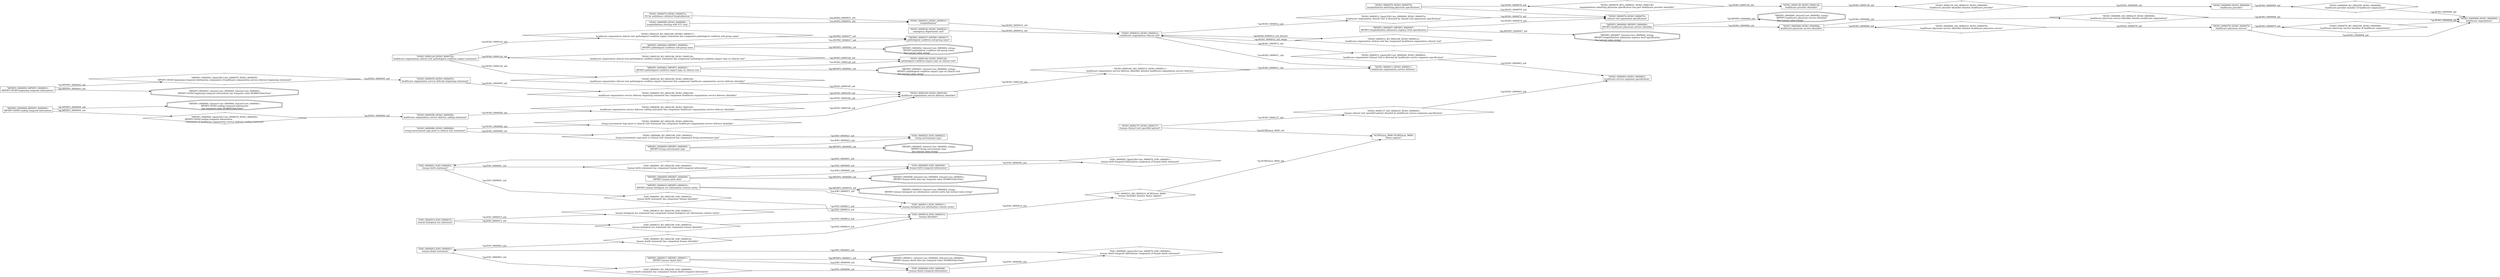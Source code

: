 digraph G {
  splines=polyline;
  rankdir=LR;
  "HOSO_0000085" [ label="\"HOSO_0000085::HOSO_0000085::
hospitalization starting with ICU stay\"" shape="box" ];
  "HOSO_0000031" [ label="\"HOSO_0000031::HOSO_0000031::
hospitalization\"" shape="box" ];
  "IOIO_0000014" [ label="\"IOIO_0000014::IOIO_0000014::
human identifier\"" shape="box" ];
  "MPHPO_0000010" [ label="\"MPHPO_0000010::MPHPO_0000010::
MPHPO human biological sex information content entity\"" shape="box" ];
  "HOSO_0000124" [ label="\"HOSO_0000124::HOSO_0000124::
healthcare organization clinical visit pathological condition impact statement\"" shape="box" ];
  "HOSO_0000003" [ label="\"HOSO_0000003::HOSO_0000003::
healthcare service organism specification\"" shape="box" ];
  "HOSO_0000138" [ label="\"HOSO_0000138::HOSO_0000138::
healthcare provider identifier\"" shape="box" ];
  "IOIO_0000006" [ label="\"IOIO_0000006::IOIO_0000006::
human death temporal information\"" shape="box" ];
  "HOSO_0000126" [ label="\"HOSO_0000126::HOSO_0000126::
pathological condition impact type on clinical visit\"" shape="box" ];
  "MPHPO_0000002" [ label="\"MPHPO_0000002::MPHPO_0000002::
MPHPO pathological condition sub-group name \"" shape="box" ];
  "HOSO_0000079" [ label="\"HOSO_0000079::HOSO_0000079::
healthcare physician service\"" shape="box" ];
  "MPHPO_0000004" [ label="\"MPHPO_0000004::MPHPO_0000004::
MPHPO HOSD ending temporal information \"" shape="box" ];
  "HOSO_0000100" [ label="\"HOSO_0000100::HOSO_0000100::
healthcare organization service delivery identifier\"" shape="box" ];
  "HOSO_0000011" [ label="\"HOSO_0000011::HOSO_0000011::
healthcare organization service delivery\"" shape="box" ];
  "HOSO_0000055" [ label="\"HOSO_0000055::HOSO_0000055::
healthcare organization service delivery beginning statement\"" shape="box" ];
  "MPHPO_0000007" [ label="\"MPHPO_0000007::MPHPO_0000007::
MPHPO hospitalization admission urgency level specification \"" shape="box" ];
  "MPHPO_0000009" [ label="\"MPHPO_0000009::MPHPO_0000009::
MPHPO human birth date\"" shape="box" ];
  "NCBITaxon_9606" [ label="\"NCBITaxon_9606::NCBITaxon_9606::
Homo sapiens\"" shape="box" ];
  "HOSO_0000008" [ label="\"HOSO_0000008::HOSO_0000008::
healthcare organization\"" shape="box" ];
  "HEPRO_0000017" [ label="\"HEPRO_0000017::HEPRO_0000017::
pathological condition sub-group name\"" shape="box" ];
  "HOSO_0000074" [ label="\"HOSO_0000074::HOSO_0000074::
clinical visit agreement specification\"" shape="box" ];
  "IOIO_0000011" [ label="\"IOIO_0000011::IOIO_0000011::
human biological sex information content entity\"" shape="box" ];
  "IOIO_0000001" [ label="\"IOIO_0000001::IOIO_0000001::
human birth statement\"" shape="box" ];
  "IOIO_0000023" [ label="\"IOIO_0000023::IOIO_0000023::
living environment type\"" shape="box" ];
  "HOSO_0000072" [ label="\"HOSO_0000072::HOSO_0000072::
ED by ambulance initiated hospitalization\"" shape="box" ];
  "HOSO_0000084" [ label="\"HOSO_0000084::HOSO_0000084::
healthcare physician service identifier\"" shape="box" ];
  "IOIO_0000015" [ label="\"IOIO_0000015::IOIO_0000015::
human biological sex statement\"" shape="box" ];
  "IOIO_0000005" [ label="\"IOIO_0000005::IOIO_0000005::
human birth temporal information\"" shape="box" ];
  "HOSO_0000080" [ label="\"HOSO_0000080::HOSO_0000080::
living environment type prior to clinical visit statement\"" shape="box" ];
  "IOIO_0000003" [ label="\"IOIO_0000003::IOIO_0000003::
human death statement\"" shape="box" ];
  "MPHPO_0000001" [ label="\"MPHPO_0000001::MPHPO_0000001::
MPHPO pathological condition impact type on clinical visit \"" shape="box" ];
  "HOSO_0000137" [ label="\"HOSO_0000137::HOSO_0000137::
human clinical visit specified patient\"" shape="box" ];
  "MPHPO_0000011" [ label="\"MPHPO_0000011::MPHPO_0000011::
MPHPO human death date\"" shape="box" ];
  "MPHPO_0000003" [ label="\"MPHPO_0000003::MPHPO_0000003::
MPHPO HOSD beginning temporal information\"" shape="box" ];
  "HOSO_0000012" [ label="\"HOSO_0000012::HOSO_0000012::
healthcare organization clinical visit\"" shape="box" ];
  "HOSO_0000056" [ label="\"HOSO_0000056::HOSO_0000056::
healthcare organization service delivery ending statement\"" shape="box" ];
  "HOSO_0000078" [ label="\"HOSO_0000078::HOSO_0000078::
hospitalization admitting physician specification\"" shape="box" ];
  "MPHPO_0000005" [ label="\"MPHPO_0000005::MPHPO_0000005::
MPHPO living environment type \"" shape="box" ];
  "HOSO_0000032" [ label="\"HOSO_0000032::HOSO_0000032::
emergency department visit\"" shape="box" ];
  "MPHPO_0000006" [ label="\"MPHPO_0000006::MPHPO_0000006::
MPHPO healthcare physician service identifier \"" shape="box" ];
  "HOSO_0000009" [ label="\"HOSO_0000009::HOSO_0000009::
healthcare provider\"" shape="box" ];
  "MPHPO_0000011_Ontorel-Core_0000004_Ontorel-Core_0000001" [ label="\"MPHPO_0000011_Ontorel-Core_0000004_Ontorel-Core_0000001::
MPHPO human death date has temporal value ISO8601DateTime\"" shape="doubleoctagon" ];
  "MPHPO_0000010_Ontorel-Core_0000002_string" [ label="\"MPHPO_0000010_Ontorel-Core_0000002_string::
MPHPO human biological sex information content entity has textual value string\"" shape="doubleoctagon" ];
  "MPHPO_0000006_Ontorel-Core_0000002_string" [ label="\"MPHPO_0000006_Ontorel-Core_0000002_string::
MPHPO healthcare physician service identifier  has textual value string\"" shape="doubleoctagon" ];
  "MPHPO_0000001_Ontorel-Core_0000002_string" [ label="\"MPHPO_0000001_Ontorel-Core_0000002_string::
MPHPO pathological condition impact type on clinical visit  has textual value string\"" shape="doubleoctagon" ];
  "MPHPO_0000007_Ontorel-Core_0000002_string" [ label="\"MPHPO_0000007_Ontorel-Core_0000002_string::
MPHPO hospitalization admission urgency level specification  has textual value string\"" shape="doubleoctagon" ];
  "MPHPO_0000004_Ontorel-Core_0000004_Ontorel-Core_0000001" [ label="\"MPHPO_0000004_Ontorel-Core_0000004_Ontorel-Core_0000001::
MPHPO HOSD ending temporal information  has temporal value ISO8601DateTime\"" shape="doubleoctagon" ];
  "MPHPO_0000005_Ontorel-Core_0000002_string" [ label="\"MPHPO_0000005_Ontorel-Core_0000002_string::
MPHPO living environment type  has textual value string\"" shape="doubleoctagon" ];
  "MPHPO_0000003_Ontorel-Core_0000004_Ontorel-Core_0000001" [ label="\"MPHPO_0000003_Ontorel-Core_0000004_Ontorel-Core_0000001::
MPHPO HOSD beginning temporal information has temporal value ISO8601DateTime\"" shape="doubleoctagon" ];
  "MPHPO_0000009_Ontorel-Core_0000004_Ontorel-Core_0000001" [ label="\"MPHPO_0000009_Ontorel-Core_0000004_Ontorel-Core_0000001::
MPHPO human birth date has temporal value ISO8601DateTime\"" shape="doubleoctagon" ];
  "MPHPO_0000002_Ontorel-Core_0000002_string" [ label="\"MPHPO_0000002_Ontorel-Core_0000002_string::
MPHPO pathological condition sub-group name  has textual value string\"" shape="doubleoctagon" ];
  "IOIO_0000014_IAO_0000219_NCBITaxon_9606" [ label="\"IOIO_0000014_IAO_0000219_NCBITaxon_9606::
human identifier denotes Homo sapiens\"" shape="Mdiamond" ];
  "HOSO_0000124_RO_0002180_HOSO_0000100" [ label="\"HOSO_0000124_RO_0002180_HOSO_0000100::
healthcare organization clinical visit pathological condition impact statement has component healthcare organization service delivery identifier\"" shape="Mdiamond" ];
  "HOSO_0000124_RO_0002180_HEPRO_0000017" [ label="\"HOSO_0000124_RO_0002180_HEPRO_0000017::
healthcare organization clinical visit pathological condition impact statement has component pathological condition sub-group name\"" shape="Mdiamond" ];
  "HOSO_0000124_RO_0002180_HOSO_0000126" [ label="\"HOSO_0000124_RO_0002180_HOSO_0000126::
healthcare organization clinical visit pathological condition impact statement has component pathological condition impact type on clinical visit\"" shape="Mdiamond" ];
  "HOSO_0000138_IAO_0000219_HOSO_0000009" [ label="\"HOSO_0000138_IAO_0000219_HOSO_0000009::
healthcare provider identifier denotes healthcare provider\"" shape="Mdiamond" ];
  "IOIO_0000006_OpenLHS-Core_0000070_IOIO_0000003" [ label="\"IOIO_0000006_OpenLHS-Core_0000070_IOIO_0000003::
human death temporal information component of human death statement\"" shape="Mdiamond" ];
  "HOSO_0000079_RO_0002350_HOSO_0000008" [ label="\"HOSO_0000079_RO_0002350_HOSO_0000008::
healthcare physician service member of healthcare organization\"" shape="Mdiamond" ];
  "MPHPO_0000004_OpenLHS-Core_0000070_HOSO_0000056" [ label="\"MPHPO_0000004_OpenLHS-Core_0000070_HOSO_0000056::
MPHPO HOSD ending temporal information  component of healthcare organization service delivery ending statement\"" shape="Mdiamond" ];
  "HOSO_0000100_IAO_0000219_HOSO_0000011" [ label="\"HOSO_0000100_IAO_0000219_HOSO_0000011::
healthcare organization service delivery identifier denotes healthcare organization service delivery\"" shape="Mdiamond" ];
  "HOSO_0000055_RO_0002180_HOSO_0000100" [ label="\"HOSO_0000055_RO_0002180_HOSO_0000100::
healthcare organization service delivery beginning statement has component healthcare organization service delivery identifier\"" shape="Mdiamond" ];
  "IOIO_0000001_RO_0002180_IOIO_0000005" [ label="\"IOIO_0000001_RO_0002180_IOIO_0000005::
human birth statement has component human birth temporal information\"" shape="Mdiamond" ];
  "IOIO_0000001_RO_0002180_IOIO_0000014" [ label="\"IOIO_0000001_RO_0002180_IOIO_0000014::
human birth statement has component human identifier\"" shape="Mdiamond" ];
  "HOSO_0000084_IAO_0000219_HOSO_0000079" [ label="\"HOSO_0000084_IAO_0000219_HOSO_0000079::
healthcare physician service identifier denotes healthcare physician service\"" shape="Mdiamond" ];
  "HOSO_0000084_IAO_0000219_HOSO_0000008" [ label="\"HOSO_0000084_IAO_0000219_HOSO_0000008::
healthcare physician service identifier denotes healthcare organization\"" shape="Mdiamond" ];
  "IOIO_0000015_RO_0002180_IOIO_0000014" [ label="\"IOIO_0000015_RO_0002180_IOIO_0000014::
human biological sex statement has component human identifier\"" shape="Mdiamond" ];
  "IOIO_0000015_RO_0002180_IOIO_0000011" [ label="\"IOIO_0000015_RO_0002180_IOIO_0000011::
human biological sex statement has component human biological sex information content entity\"" shape="Mdiamond" ];
  "IOIO_0000005_OpenLHS-Core_0000070_IOIO_0000001" [ label="\"IOIO_0000005_OpenLHS-Core_0000070_IOIO_0000001::
human birth temporal information component of human birth statement\"" shape="Mdiamond" ];
  "HOSO_0000080_RO_0002180_IOIO_0000023" [ label="\"HOSO_0000080_RO_0002180_IOIO_0000023::
living environment type prior to clinical visit statement has component living environment type\"" shape="Mdiamond" ];
  "HOSO_0000080_RO_0002180_HOSO_0000100" [ label="\"HOSO_0000080_RO_0002180_HOSO_0000100::
living environment type prior to clinical visit statement has component healthcare organization service delivery identifier\"" shape="Mdiamond" ];
  "IOIO_0000003_RO_0002180_IOIO_0000006" [ label="\"IOIO_0000003_RO_0002180_IOIO_0000006::
human death statement has component human death temporal information\"" shape="Mdiamond" ];
  "IOIO_0000003_RO_0002180_IOIO_0000014" [ label="\"IOIO_0000003_RO_0002180_IOIO_0000014::
human death statement has component human identifier\"" shape="Mdiamond" ];
  "HOSO_0000137_IAO_0000235_HOSO_0000003" [ label="\"HOSO_0000137_IAO_0000235_HOSO_0000003::
human clinical visit specified patient denoted by healthcare service organism specification\"" shape="Mdiamond" ];
  "MPHPO_0000003_OpenLHS-Core_0000070_HOSO_0000055" [ label="\"MPHPO_0000003_OpenLHS-Core_0000070_HOSO_0000055::
MPHPO HOSD beginning temporal information component of healthcare organization service delivery beginning statement\"" shape="Mdiamond" ];
  "HOSO_0000012_OpenLHS-Core_0000004_HOSO_0000074" [ label="\"HOSO_0000012_OpenLHS-Core_0000004_HOSO_0000074::
healthcare organization clinical visit is directed by clinical visit agreement specification\"" shape="Mdiamond" ];
  "HOSO_0000012_OpenLHS-Core_0000004_HOSO_0000003" [ label="\"HOSO_0000012_OpenLHS-Core_0000004_HOSO_0000003::
healthcare organization clinical visit is directed by healthcare service organism specification\"" shape="Mdiamond" ];
  "HOSO_0000012_RO_0002180_HOSO_0000012" [ label="\"HOSO_0000012_RO_0002180_HOSO_0000012::
healthcare organization clinical visit has component healthcare organization clinical visit\"" shape="Mdiamond" ];
  "HOSO_0000056_RO_0002180_HOSO_0000100" [ label="\"HOSO_0000056_RO_0002180_HOSO_0000100::
healthcare organization service delivery ending statement has component healthcare organization service delivery identifier\"" shape="Mdiamond" ];
  "HOSO_0000078_BFO_0000051_HOSO_0000138" [ label="\"HOSO_0000078_BFO_0000051_HOSO_0000138::
hospitalization admitting physician specification has part healthcare provider identifier\"" shape="Mdiamond" ];
  "HOSO_0000009_RO_0002350_HOSO_0000008" [ label="\"HOSO_0000009_RO_0002350_HOSO_0000008::
healthcare provider member of healthcare organization\"" shape="Mdiamond" ];
  "HOSO_0000085" -> "HOSO_0000031" [ label="\"isa:HOSO_0000031_uid" ];
  "MPHPO_0000006" -> "HOSO_0000084" [ label="\"isa:HOSO_0000084_uid" ];
  "HOSO_0000032" -> "HOSO_0000012" [ label="\"isa:HOSO_0000012_uid" ];
  "MPHPO_0000007" -> "HOSO_0000074" [ label="\"isa:HOSO_0000074_uid" ];
  "HOSO_0000031" -> "HOSO_0000012" [ label="\"isa:HOSO_0000012_uid" ];
  "HOSO_0000012" -> "HOSO_0000011" [ label="\"isa:HOSO_0000011_uid" ];
  "MPHPO_0000002" -> "HEPRO_0000017" [ label="\"isa:HEPRO_0000017_uid" ];
  "MPHPO_0000001" -> "HOSO_0000126" [ label="\"isa:HOSO_0000126_uid" ];
  "HOSO_0000078" -> "HOSO_0000074" [ label="\"isa:HOSO_0000074_uid" ];
  "MPHPO_0000005" -> "IOIO_0000023" [ label="\"isa:IOIO_0000023_uid" ];
  "HOSO_0000079" -> "HOSO_0000008" [ label="\"isa:HOSO_0000008_uid" ];
  "HOSO_0000137" -> "NCBITaxon_9606" [ label="\"isa:NCBITaxon_9606_uid" ];
  "MPHPO_0000009" -> "IOIO_0000005" [ label="\"isa:IOIO_0000005_uid" ];
  "HOSO_0000072" -> "HOSO_0000031" [ label="\"isa:HOSO_0000031_uid" ];
  "MPHPO_0000010" -> "IOIO_0000011" [ label="\"isa:IOIO_0000011_uid" ];
  "MPHPO_0000011" -> "IOIO_0000006" [ label="\"isa:IOIO_0000006_uid" ];
  "MPHPO_0000011" -> "MPHPO_0000011_Ontorel-Core_0000004_Ontorel-Core_0000001" [ label="\"dp:MPHPO_0000011_uid" ];
  "MPHPO_0000010" -> "MPHPO_0000010_Ontorel-Core_0000002_string" [ label="\"dp:MPHPO_0000010_uid" ];
  "MPHPO_0000006" -> "MPHPO_0000006_Ontorel-Core_0000002_string" [ label="\"dp:MPHPO_0000006_uid" ];
  "MPHPO_0000001" -> "MPHPO_0000001_Ontorel-Core_0000002_string" [ label="\"dp:MPHPO_0000001_uid" ];
  "MPHPO_0000007" -> "MPHPO_0000007_Ontorel-Core_0000002_string" [ label="\"dp:MPHPO_0000007_uid" ];
  "MPHPO_0000004" -> "MPHPO_0000004_Ontorel-Core_0000004_Ontorel-Core_0000001" [ label="\"dp:MPHPO_0000004_uid" ];
  "MPHPO_0000005" -> "MPHPO_0000005_Ontorel-Core_0000002_string" [ label="\"dp:MPHPO_0000005_uid" ];
  "MPHPO_0000003" -> "MPHPO_0000003_Ontorel-Core_0000004_Ontorel-Core_0000001" [ label="\"dp:MPHPO_0000003_uid" ];
  "MPHPO_0000009" -> "MPHPO_0000009_Ontorel-Core_0000004_Ontorel-Core_0000001" [ label="\"dp:MPHPO_0000009_uid" ];
  "MPHPO_0000002" -> "MPHPO_0000002_Ontorel-Core_0000002_string" [ label="\"dp:MPHPO_0000002_uid" ];
  "IOIO_0000014" -> "IOIO_0000014_IAO_0000219_NCBITaxon_9606" [ label="\"op:IOIO_0000014_uid" ];
  "IOIO_0000014_IAO_0000219_NCBITaxon_9606" -> "NCBITaxon_9606" [ label="\"op:NCBITaxon_9606_uid" ];
  "HOSO_0000124" -> "HOSO_0000124_RO_0002180_HOSO_0000100" [ label="\"op:HOSO_0000124_uid" ];
  "HOSO_0000124_RO_0002180_HOSO_0000100" -> "HOSO_0000100" [ label="\"op:HOSO_0000100_uid" ];
  "HOSO_0000124" -> "HOSO_0000124_RO_0002180_HEPRO_0000017" [ label="\"op:HOSO_0000124_uid" ];
  "HOSO_0000124_RO_0002180_HEPRO_0000017" -> "HEPRO_0000017" [ label="\"op:HEPRO_0000017_uid" ];
  "HOSO_0000124" -> "HOSO_0000124_RO_0002180_HOSO_0000126" [ label="\"op:HOSO_0000124_uid" ];
  "HOSO_0000124_RO_0002180_HOSO_0000126" -> "HOSO_0000126" [ label="\"op:HOSO_0000126_uid" ];
  "HOSO_0000138" -> "HOSO_0000138_IAO_0000219_HOSO_0000009" [ label="\"op:HOSO_0000138_uid" ];
  "HOSO_0000138_IAO_0000219_HOSO_0000009" -> "HOSO_0000009" [ label="\"op:HOSO_0000009_uid" ];
  "IOIO_0000006" -> "IOIO_0000006_OpenLHS-Core_0000070_IOIO_0000003" [ label="\"op:IOIO_0000006_uid" ];
  "IOIO_0000006_OpenLHS-Core_0000070_IOIO_0000003" -> "IOIO_0000003" [ label="\"op:IOIO_0000003_uid" ];
  "HOSO_0000079" -> "HOSO_0000079_RO_0002350_HOSO_0000008" [ label="\"op:HOSO_0000079_uid" ];
  "HOSO_0000079_RO_0002350_HOSO_0000008" -> "HOSO_0000008" [ label="\"op:HOSO_0000008_uid" ];
  "MPHPO_0000004" -> "MPHPO_0000004_OpenLHS-Core_0000070_HOSO_0000056" [ label="\"op:MPHPO_0000004_uid" ];
  "MPHPO_0000004_OpenLHS-Core_0000070_HOSO_0000056" -> "HOSO_0000056" [ label="\"op:HOSO_0000056_uid" ];
  "HOSO_0000100" -> "HOSO_0000100_IAO_0000219_HOSO_0000011" [ label="\"op:HOSO_0000100_uid" ];
  "HOSO_0000100_IAO_0000219_HOSO_0000011" -> "HOSO_0000011" [ label="\"op:HOSO_0000011_uid" ];
  "HOSO_0000055" -> "HOSO_0000055_RO_0002180_HOSO_0000100" [ label="\"op:HOSO_0000055_uid" ];
  "HOSO_0000055_RO_0002180_HOSO_0000100" -> "HOSO_0000100" [ label="\"op:HOSO_0000100_uid" ];
  "IOIO_0000001" -> "IOIO_0000001_RO_0002180_IOIO_0000005" [ label="\"op:IOIO_0000001_uid" ];
  "IOIO_0000001_RO_0002180_IOIO_0000005" -> "IOIO_0000005" [ label="\"op:IOIO_0000005_uid" ];
  "IOIO_0000001" -> "IOIO_0000001_RO_0002180_IOIO_0000014" [ label="\"op:IOIO_0000001_uid" ];
  "IOIO_0000001_RO_0002180_IOIO_0000014" -> "IOIO_0000014" [ label="\"op:IOIO_0000014_uid" ];
  "HOSO_0000084" -> "HOSO_0000084_IAO_0000219_HOSO_0000079" [ label="\"op:HOSO_0000084_uid" ];
  "HOSO_0000084_IAO_0000219_HOSO_0000079" -> "HOSO_0000079" [ label="\"op:HOSO_0000079_uid" ];
  "HOSO_0000084" -> "HOSO_0000084_IAO_0000219_HOSO_0000008" [ label="\"op:HOSO_0000084_uid" ];
  "HOSO_0000084_IAO_0000219_HOSO_0000008" -> "HOSO_0000008" [ label="\"op:HOSO_0000008_uid" ];
  "IOIO_0000015" -> "IOIO_0000015_RO_0002180_IOIO_0000014" [ label="\"op:IOIO_0000015_uid" ];
  "IOIO_0000015_RO_0002180_IOIO_0000014" -> "IOIO_0000014" [ label="\"op:IOIO_0000014_uid" ];
  "IOIO_0000015" -> "IOIO_0000015_RO_0002180_IOIO_0000011" [ label="\"op:IOIO_0000015_uid" ];
  "IOIO_0000015_RO_0002180_IOIO_0000011" -> "IOIO_0000011" [ label="\"op:IOIO_0000011_uid" ];
  "IOIO_0000005" -> "IOIO_0000005_OpenLHS-Core_0000070_IOIO_0000001" [ label="\"op:IOIO_0000005_uid" ];
  "IOIO_0000005_OpenLHS-Core_0000070_IOIO_0000001" -> "IOIO_0000001" [ label="\"op:IOIO_0000001_uid" ];
  "HOSO_0000080" -> "HOSO_0000080_RO_0002180_IOIO_0000023" [ label="\"op:HOSO_0000080_uid" ];
  "HOSO_0000080_RO_0002180_IOIO_0000023" -> "IOIO_0000023" [ label="\"op:IOIO_0000023_uid" ];
  "HOSO_0000080" -> "HOSO_0000080_RO_0002180_HOSO_0000100" [ label="\"op:HOSO_0000080_uid" ];
  "HOSO_0000080_RO_0002180_HOSO_0000100" -> "HOSO_0000100" [ label="\"op:HOSO_0000100_uid" ];
  "IOIO_0000003" -> "IOIO_0000003_RO_0002180_IOIO_0000006" [ label="\"op:IOIO_0000003_uid" ];
  "IOIO_0000003_RO_0002180_IOIO_0000006" -> "IOIO_0000006" [ label="\"op:IOIO_0000006_uid" ];
  "IOIO_0000003" -> "IOIO_0000003_RO_0002180_IOIO_0000014" [ label="\"op:IOIO_0000003_uid" ];
  "IOIO_0000003_RO_0002180_IOIO_0000014" -> "IOIO_0000014" [ label="\"op:IOIO_0000014_uid" ];
  "HOSO_0000137" -> "HOSO_0000137_IAO_0000235_HOSO_0000003" [ label="\"op:HOSO_0000137_uid" ];
  "HOSO_0000137_IAO_0000235_HOSO_0000003" -> "HOSO_0000003" [ label="\"op:HOSO_0000003_uid" ];
  "MPHPO_0000003" -> "MPHPO_0000003_OpenLHS-Core_0000070_HOSO_0000055" [ label="\"op:MPHPO_0000003_uid" ];
  "MPHPO_0000003_OpenLHS-Core_0000070_HOSO_0000055" -> "HOSO_0000055" [ label="\"op:HOSO_0000055_uid" ];
  "HOSO_0000012" -> "HOSO_0000012_OpenLHS-Core_0000004_HOSO_0000074" [ label="\"op:HOSO_0000012_uid" ];
  "HOSO_0000012_OpenLHS-Core_0000004_HOSO_0000074" -> "HOSO_0000074" [ label="\"op:HOSO_0000074_uid" ];
  "HOSO_0000012" -> "HOSO_0000012_OpenLHS-Core_0000004_HOSO_0000003" [ label="\"op:HOSO_0000012_uid" ];
  "HOSO_0000012_OpenLHS-Core_0000004_HOSO_0000003" -> "HOSO_0000003" [ label="\"op:HOSO_0000003_uid" ];
  "HOSO_0000012" -> "HOSO_0000012_RO_0002180_HOSO_0000012" [ label="\"op:HOSO_0000012_uid_domain" ];
  "HOSO_0000012_RO_0002180_HOSO_0000012" -> "HOSO_0000012" [ label="\"op:HOSO_0000012_uid_range" ];
  "HOSO_0000056" -> "HOSO_0000056_RO_0002180_HOSO_0000100" [ label="\"op:HOSO_0000056_uid" ];
  "HOSO_0000056_RO_0002180_HOSO_0000100" -> "HOSO_0000100" [ label="\"op:HOSO_0000100_uid" ];
  "HOSO_0000078" -> "HOSO_0000078_BFO_0000051_HOSO_0000138" [ label="\"op:HOSO_0000078_uid" ];
  "HOSO_0000078_BFO_0000051_HOSO_0000138" -> "HOSO_0000138" [ label="\"op:HOSO_0000138_uid" ];
  "HOSO_0000009" -> "HOSO_0000009_RO_0002350_HOSO_0000008" [ label="\"op:HOSO_0000009_uid" ];
  "HOSO_0000009_RO_0002350_HOSO_0000008" -> "HOSO_0000008" [ label="\"op:HOSO_0000008_uid" ];
}

